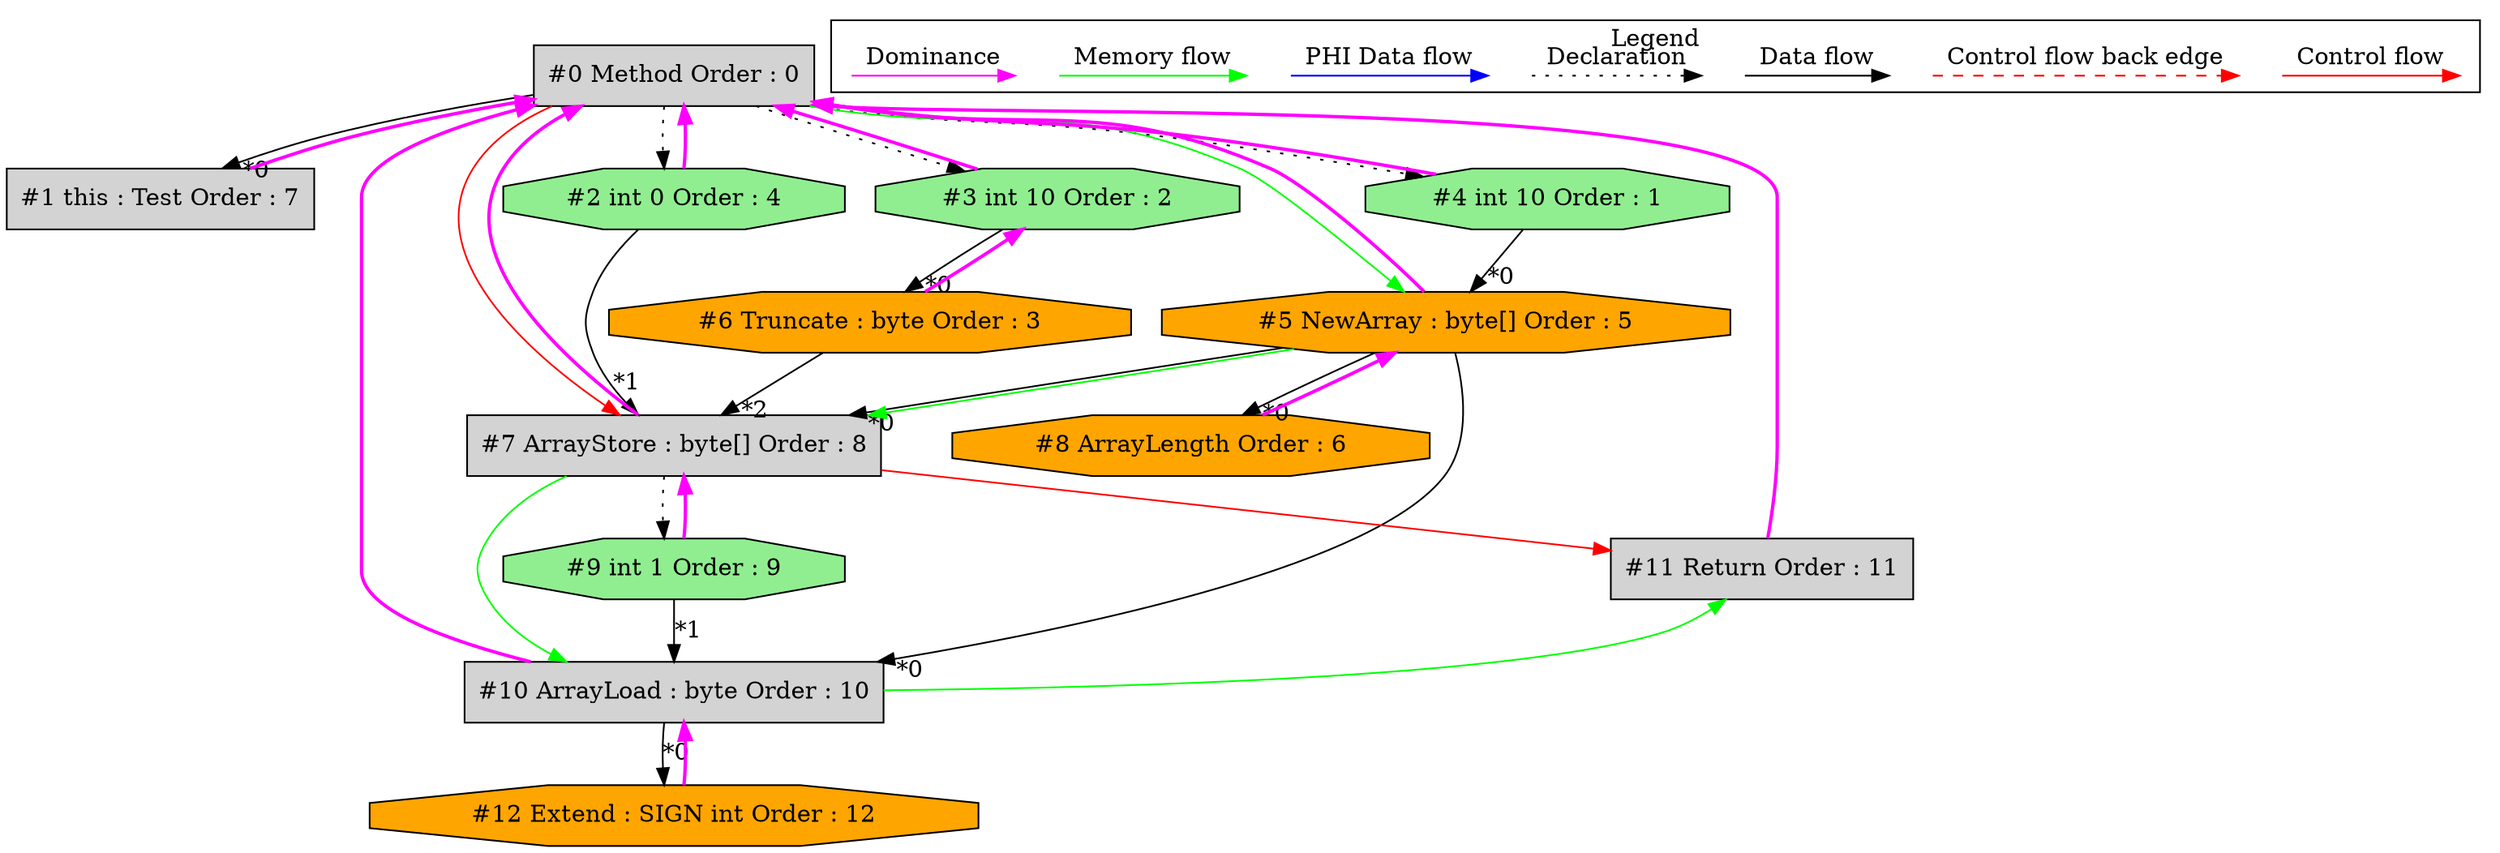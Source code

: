 digraph debugoutput {
 ordering="in";
 node0[label="#0 Method Order : 0",shape=box, fillcolor=lightgrey, style=filled];
 node1[label="#1 this : Test Order : 7",shape=box, fillcolor=lightgrey, style=filled];
 node1 -> node0[dir="forward" color="fuchsia" penwidth="2"];
 node0 -> node1[headlabel="*0", labeldistance=2];
 node2[label="#2 int 0 Order : 4",shape=octagon, fillcolor=lightgreen, style=filled];
 node2 -> node0[dir="forward" color="fuchsia" penwidth="2"];
 node0 -> node2[style=dotted];
 node3[label="#3 int 10 Order : 2",shape=octagon, fillcolor=lightgreen, style=filled];
 node3 -> node0[dir="forward" color="fuchsia" penwidth="2"];
 node0 -> node3[style=dotted];
 node4[label="#4 int 10 Order : 1",shape=octagon, fillcolor=lightgreen, style=filled];
 node4 -> node0[dir="forward" color="fuchsia" penwidth="2"];
 node0 -> node4[style=dotted];
 node5[label="#5 NewArray : byte[] Order : 5",shape=octagon, fillcolor=orange, style=filled];
 node5 -> node0[dir="forward" color="fuchsia" penwidth="2"];
 node4 -> node5[headlabel="*0", labeldistance=2];
 node0 -> node5[labeldistance=2, color=green, constraint=false];
 node6[label="#6 Truncate : byte Order : 3",shape=octagon, fillcolor=orange, style=filled];
 node6 -> node3[dir="forward" color="fuchsia" penwidth="2"];
 node3 -> node6[headlabel="*0", labeldistance=2];
 node7[label="#7 ArrayStore : byte[] Order : 8",shape=box, fillcolor=lightgrey, style=filled];
 node7 -> node0[dir="forward" color="fuchsia" penwidth="2"];
 node5 -> node7[headlabel="*0", labeldistance=2];
 node2 -> node7[headlabel="*1", labeldistance=2];
 node6 -> node7[headlabel="*2", labeldistance=2];
 node5 -> node7[labeldistance=2, color=green, constraint=false];
 node0 -> node7[labeldistance=2, color=red, fontcolor=red];
 node8[label="#8 ArrayLength Order : 6",shape=octagon, fillcolor=orange, style=filled];
 node8 -> node5[dir="forward" color="fuchsia" penwidth="2"];
 node5 -> node8[headlabel="*0", labeldistance=2];
 node9[label="#9 int 1 Order : 9",shape=octagon, fillcolor=lightgreen, style=filled];
 node9 -> node7[dir="forward" color="fuchsia" penwidth="2"];
 node7 -> node9[style=dotted];
 node10[label="#10 ArrayLoad : byte Order : 10",shape=box, fillcolor=lightgrey, style=filled];
 node10 -> node0[dir="forward" color="fuchsia" penwidth="2"];
 node5 -> node10[headlabel="*0", labeldistance=2];
 node9 -> node10[headlabel="*1", labeldistance=2];
 node7 -> node10[labeldistance=2, color=green, constraint=false];
 node11[label="#11 Return Order : 11",shape=box, fillcolor=lightgrey, style=filled];
 node11 -> node0[dir="forward" color="fuchsia" penwidth="2"];
 node7 -> node11[labeldistance=2, color=red, fontcolor=red];
 node10 -> node11[labeldistance=2, color=green, constraint=false];
 node12[label="#12 Extend : SIGN int Order : 12",shape=octagon, fillcolor=orange, style=filled];
 node12 -> node10[dir="forward" color="fuchsia" penwidth="2"];
 node10 -> node12[headlabel="*0", labeldistance=2];
 subgraph cluster_000 {
  label = "Legend";
  node [shape=point]
  {
   rank=same;
   c0 [style = invis];
   c1 [style = invis];
   c2 [style = invis];
   c3 [style = invis];
   d0 [style = invis];
   d1 [style = invis];
   d2 [style = invis];
   d3 [style = invis];
   d4 [style = invis];
   d5 [style = invis];
   d6 [style = invis];
   d7 [style = invis];
   d8 [style = invis];
   d9 [style = invis];
  }
  c0 -> c1 [label="Control flow", style=solid, color=red]
  c2 -> c3 [label="Control flow back edge", style=dashed, color=red]
  d0 -> d1 [label="Data flow"]
  d2 -> d3 [label="Declaration", style=dotted]
  d4 -> d5 [label="PHI Data flow", color=blue]
  d6 -> d7 [label="Memory flow", color=green]
  d8 -> d9 [label="Dominance", color=fuchsia, style=solid]
 }

}
